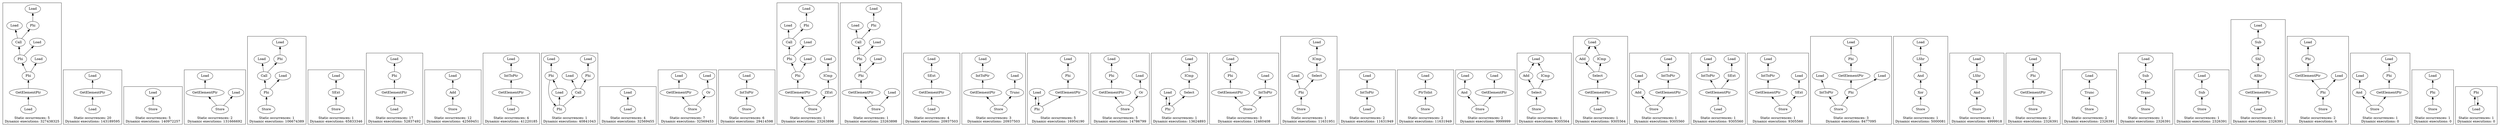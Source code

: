 strict digraph {
rankdir=BT
subgraph {
"0_89" [label="Call"]
"0_88" [label="Load"]
"0_89" -> "0_88"
"0_59" [label="Phi"]
"0_89" -> "0_59"
"0_48" [label="GetElementPtr"]
"0_47" [label="Phi"]
"0_48" -> "0_47"
"0_49" [label="Load"]
"0_49" -> "0_48"
"0_100" [label="Phi"]
"0_100" -> "0_89"
"0_52" [label="Load"]
"0_59" -> "0_52"
"0_98" [label="Load"]
"0_100" -> "0_98"
"0_44" [label="Load"]
"0_47" -> "0_44"
"0_47" -> "0_100"
cluster=true
label="Static occurrences: 5\nDynamic executions: 327438325"
}
subgraph {
"1_87" [label="GetElementPtr"]
"1_86" [label="Load"]
"1_87" -> "1_86"
"1_88" [label="Load"]
"1_88" -> "1_87"
cluster=true
label="Static occurrences: 20\nDynamic executions: 143189595"
}
subgraph {
"2_5" [label="Store"]
"2_4" [label="Load"]
"2_5" -> "2_4"
cluster=true
label="Static occurrences: 5\nDynamic executions: 140972257"
}
subgraph {
"3_92" [label="GetElementPtr"]
"3_91" [label="Load"]
"3_92" -> "3_91"
"3_93" [label="Store"]
"3_93" -> "3_92"
"3_90" [label="Load"]
"3_93" -> "3_90"
cluster=true
label="Static occurrences: 2\nDynamic executions: 131666692"
}
subgraph {
"4_89" [label="Call"]
"4_88" [label="Load"]
"4_89" -> "4_88"
"4_59" [label="Phi"]
"4_89" -> "4_59"
"4_100" [label="Phi"]
"4_100" -> "4_89"
"4_52" [label="Load"]
"4_59" -> "4_52"
"4_98" [label="Load"]
"4_100" -> "4_98"
"4_101" [label="Store"]
"4_101" -> "4_100"
cluster=true
label="Static occurrences: 1\nDynamic executions: 106674389"
}
subgraph {
"5_62" [label="SExt"]
"5_61" [label="Load"]
"5_62" -> "5_61"
"5_63" [label="Store"]
"5_63" -> "5_62"
cluster=true
label="Static occurrences: 1\nDynamic executions: 65833346"
}
subgraph {
"6_146" [label="GetElementPtr"]
"6_141" [label="Phi"]
"6_146" -> "6_141"
"6_147" [label="Load"]
"6_147" -> "6_146"
"6_139" [label="Load"]
"6_141" -> "6_139"
cluster=true
label="Static occurrences: 17\nDynamic executions: 52837492"
}
subgraph {
"7_34" [label="Add"]
"7_33" [label="Load"]
"7_34" -> "7_33"
"7_35" [label="Store"]
"7_35" -> "7_34"
cluster=true
label="Static occurrences: 12\nDynamic executions: 42569451"
}
subgraph {
"8_373" [label="GetElementPtr"]
"8_372" [label="IntToPtr"]
"8_373" -> "8_372"
"8_369" [label="Load"]
"8_372" -> "8_369"
"8_374" [label="Load"]
"8_374" -> "8_373"
cluster=true
label="Static occurrences: 4\nDynamic executions: 41220185"
}
subgraph {
"9_89" [label="Call"]
"9_88" [label="Load"]
"9_89" -> "9_88"
"9_59" [label="Phi"]
"9_89" -> "9_59"
"9_98" [label="Load"]
"9_47" [label="Phi"]
"9_98" -> "9_47"
"9_100" [label="Phi"]
"9_100" -> "9_89"
"9_52" [label="Load"]
"9_59" -> "9_52"
"9_100" -> "9_98"
"9_44" [label="Load"]
"9_47" -> "9_44"
"9_47" -> "9_100"
cluster=true
label="Static occurrences: 1\nDynamic executions: 40841043"
}
subgraph {
"10_53" [label="Load"]
"10_52" [label="Load"]
"10_53" -> "10_52"
cluster=true
label="Static occurrences: 4\nDynamic executions: 32569455"
}
subgraph {
"11_106" [label="GetElementPtr"]
"11_105" [label="Load"]
"11_106" -> "11_105"
"11_108" [label="Or"]
"11_107" [label="Load"]
"11_108" -> "11_107"
"11_109" [label="Store"]
"11_109" -> "11_106"
"11_109" -> "11_108"
cluster=true
label="Static occurrences: 7\nDynamic executions: 32569453"
}
subgraph {
"12_372" [label="IntToPtr"]
"12_369" [label="Load"]
"12_372" -> "12_369"
"12_397" [label="Store"]
"12_397" -> "12_372"
cluster=true
label="Static occurrences: 6\nDynamic executions: 29414598"
}
subgraph {
"13_89" [label="Call"]
"13_88" [label="Load"]
"13_89" -> "13_88"
"13_59" [label="Phi"]
"13_89" -> "13_59"
"13_48" [label="GetElementPtr"]
"13_47" [label="Phi"]
"13_48" -> "13_47"
"13_55" [label="ICmp"]
"13_53" [label="Load"]
"13_55" -> "13_53"
"13_100" [label="Phi"]
"13_100" -> "13_89"
"13_52" [label="Load"]
"13_59" -> "13_52"
"13_98" [label="Load"]
"13_100" -> "13_98"
"13_44" [label="Load"]
"13_47" -> "13_44"
"13_47" -> "13_100"
"13_57" [label="Store"]
"13_57" -> "13_48"
"13_56" [label="ZExt"]
"13_57" -> "13_56"
"13_56" -> "13_55"
cluster=true
label="Static occurrences: 1\nDynamic executions: 23263898"
}
subgraph {
"14_89" [label="Call"]
"14_88" [label="Load"]
"14_89" -> "14_88"
"14_59" [label="Phi"]
"14_89" -> "14_59"
"14_51" [label="GetElementPtr"]
"14_47" [label="Phi"]
"14_51" -> "14_47"
"14_100" [label="Phi"]
"14_100" -> "14_89"
"14_52" [label="Load"]
"14_59" -> "14_52"
"14_98" [label="Load"]
"14_100" -> "14_98"
"14_44" [label="Load"]
"14_47" -> "14_44"
"14_47" -> "14_100"
"14_54" [label="Store"]
"14_54" -> "14_51"
"14_53" [label="Load"]
"14_54" -> "14_53"
cluster=true
label="Static occurrences: 1\nDynamic executions: 23263898"
}
subgraph {
"15_166" [label="GetElementPtr"]
"15_165" [label="SExt"]
"15_166" -> "15_165"
"15_167" [label="Load"]
"15_167" -> "15_166"
"15_161" [label="Load"]
"15_165" -> "15_161"
cluster=true
label="Static occurrences: 4\nDynamic executions: 20937503"
}
subgraph {
"16_380" [label="GetElementPtr"]
"16_372" [label="IntToPtr"]
"16_380" -> "16_372"
"16_369" [label="Load"]
"16_372" -> "16_369"
"16_400" [label="Store"]
"16_400" -> "16_380"
"16_399" [label="Trunc"]
"16_400" -> "16_399"
"16_398" [label="Load"]
"16_399" -> "16_398"
cluster=true
label="Static occurrences: 3\nDynamic executions: 20937503"
}
subgraph {
"17_181" [label="GetElementPtr"]
"17_169" [label="Phi"]
"17_181" -> "17_169"
"17_200" [label="Load"]
"17_199" [label="Phi"]
"17_200" -> "17_199"
"17_199" -> "17_181"
"17_199" -> "17_200"
"17_167" [label="Load"]
"17_169" -> "17_167"
cluster=true
label="Static occurrences: 5\nDynamic executions: 16954190"
}
subgraph {
"18_186" [label="GetElementPtr"]
"18_169" [label="Phi"]
"18_186" -> "18_169"
"18_188" [label="Or"]
"18_187" [label="Load"]
"18_188" -> "18_187"
"18_167" [label="Load"]
"18_169" -> "18_167"
"18_189" [label="Store"]
"18_189" -> "18_186"
"18_189" -> "18_188"
cluster=true
label="Static occurrences: 5\nDynamic executions: 14786799"
}
subgraph {
"19_359" [label="ICmp"]
"19_358" [label="Load"]
"19_359" -> "19_358"
"19_364" [label="Load"]
"19_363" [label="Phi"]
"19_364" -> "19_363"
"19_363" -> "19_364"
"19_360" [label="Select"]
"19_363" -> "19_360"
"19_360" -> "19_359"
cluster=true
label="Static occurrences: 1\nDynamic executions: 13624893"
}
subgraph {
"20_401" [label="GetElementPtr"]
"20_389" [label="Phi"]
"20_401" -> "20_389"
"20_372" [label="IntToPtr"]
"20_369" [label="Load"]
"20_372" -> "20_369"
"20_387" [label="Load"]
"20_389" -> "20_387"
"20_405" [label="Store"]
"20_405" -> "20_401"
"20_405" -> "20_372"
cluster=true
label="Static occurrences: 3\nDynamic executions: 12460408"
}
subgraph {
"21_359" [label="ICmp"]
"21_358" [label="Load"]
"21_359" -> "21_358"
"21_363" [label="Phi"]
"21_364" [label="Load"]
"21_363" -> "21_364"
"21_360" [label="Select"]
"21_363" -> "21_360"
"21_360" -> "21_359"
"21_367" [label="Store"]
"21_367" -> "21_363"
cluster=true
label="Static occurrences: 1\nDynamic executions: 11631951"
}
subgraph {
"22_372" [label="IntToPtr"]
"22_369" [label="Load"]
"22_372" -> "22_369"
"22_377" [label="Load"]
"22_377" -> "22_372"
cluster=true
label="Static occurrences: 2\nDynamic executions: 11631949"
}
subgraph {
"23_378" [label="PtrToInt"]
"23_377" [label="Load"]
"23_378" -> "23_377"
"23_379" [label="Store"]
"23_379" -> "23_378"
cluster=true
label="Static occurrences: 2\nDynamic executions: 11631949"
}
subgraph {
"24_246" [label="And"]
"24_245" [label="Load"]
"24_246" -> "24_245"
"24_244" [label="GetElementPtr"]
"24_239" [label="Load"]
"24_244" -> "24_239"
"24_247" [label="Store"]
"24_247" -> "24_246"
"24_247" -> "24_244"
cluster=true
label="Static occurrences: 2\nDynamic executions: 9999999"
}
subgraph {
"25_296" [label="Add"]
"25_295" [label="Load"]
"25_296" -> "25_295"
"25_297" [label="ICmp"]
"25_297" -> "25_295"
"25_298" [label="Select"]
"25_298" -> "25_296"
"25_298" -> "25_297"
"25_299" [label="Store"]
"25_299" -> "25_298"
cluster=true
label="Static occurrences: 1\nDynamic executions: 9305564"
}
subgraph {
"26_296" [label="Add"]
"26_295" [label="Load"]
"26_296" -> "26_295"
"26_300" [label="GetElementPtr"]
"26_298" [label="Select"]
"26_300" -> "26_298"
"26_297" [label="ICmp"]
"26_297" -> "26_295"
"26_301" [label="Load"]
"26_301" -> "26_300"
"26_298" -> "26_296"
"26_298" -> "26_297"
cluster=true
label="Static occurrences: 1\nDynamic executions: 9305564"
}
subgraph {
"27_440" [label="Add"]
"27_374" [label="Load"]
"27_440" -> "27_374"
"27_373" [label="GetElementPtr"]
"27_372" [label="IntToPtr"]
"27_373" -> "27_372"
"27_369" [label="Load"]
"27_372" -> "27_369"
"27_441" [label="Store"]
"27_441" -> "27_440"
"27_441" -> "27_373"
cluster=true
label="Static occurrences: 1\nDynamic executions: 9305560"
}
subgraph {
"28_435" [label="GetElementPtr"]
"28_372" [label="IntToPtr"]
"28_435" -> "28_372"
"28_434" [label="SExt"]
"28_435" -> "28_434"
"28_369" [label="Load"]
"28_372" -> "28_369"
"28_436" [label="Load"]
"28_436" -> "28_435"
"28_374" [label="Load"]
"28_434" -> "28_374"
cluster=true
label="Static occurrences: 1\nDynamic executions: 9305560"
}
subgraph {
"29_438" [label="GetElementPtr"]
"29_430" [label="IntToPtr"]
"29_438" -> "29_430"
"29_427" [label="Load"]
"29_430" -> "29_427"
"29_437" [label="SExt"]
"29_436" [label="Load"]
"29_437" -> "29_436"
"29_439" [label="Store"]
"29_439" -> "29_438"
"29_439" -> "29_437"
cluster=true
label="Static occurrences: 1\nDynamic executions: 9305560"
}
subgraph {
"30_401" [label="GetElementPtr"]
"30_389" [label="Phi"]
"30_401" -> "30_389"
"30_372" [label="IntToPtr"]
"30_369" [label="Load"]
"30_372" -> "30_369"
"30_419" [label="Phi"]
"30_419" -> "30_401"
"30_420" [label="Load"]
"30_419" -> "30_420"
"30_387" [label="Load"]
"30_389" -> "30_387"
"30_423" [label="Store"]
"30_423" -> "30_372"
"30_423" -> "30_419"
cluster=true
label="Static occurrences: 3\nDynamic executions: 8477095"
}
subgraph {
"31_236" [label="And"]
"31_235" [label="LShr"]
"31_236" -> "31_235"
"31_232" [label="Load"]
"31_235" -> "31_232"
"31_257" [label="Store"]
"31_256" [label="Xor"]
"31_257" -> "31_256"
"31_256" -> "31_236"
cluster=true
label="Static occurrences: 1\nDynamic executions: 5000081"
}
subgraph {
"32_236" [label="And"]
"32_235" [label="LShr"]
"32_236" -> "32_235"
"32_232" [label="Load"]
"32_235" -> "32_232"
"32_238" [label="Store"]
"32_238" -> "32_236"
cluster=true
label="Static occurrences: 1\nDynamic executions: 4999918"
}
subgraph {
"33_181" [label="GetElementPtr"]
"33_169" [label="Phi"]
"33_181" -> "33_169"
"33_167" [label="Load"]
"33_169" -> "33_167"
"33_185" [label="Store"]
"33_185" -> "33_181"
cluster=true
label="Static occurrences: 2\nDynamic executions: 2326391"
}
subgraph {
"34_180" [label="Store"]
"34_179" [label="Trunc"]
"34_180" -> "34_179"
"34_178" [label="Load"]
"34_179" -> "34_178"
cluster=true
label="Static occurrences: 2\nDynamic executions: 2326391"
}
subgraph {
"35_290" [label="Store"]
"35_288" [label="Trunc"]
"35_290" -> "35_288"
"35_286" [label="Sub"]
"35_285" [label="Load"]
"35_286" -> "35_285"
"35_288" -> "35_286"
cluster=true
label="Static occurrences: 1\nDynamic executions: 2326391"
}
subgraph {
"36_287" [label="Store"]
"36_286" [label="Sub"]
"36_287" -> "36_286"
"36_285" [label="Load"]
"36_286" -> "36_285"
cluster=true
label="Static occurrences: 1\nDynamic executions: 2326391"
}
subgraph {
"37_311" [label="AShr"]
"37_310" [label="Shl"]
"37_311" -> "37_310"
"37_312" [label="GetElementPtr"]
"37_312" -> "37_311"
"37_313" [label="Load"]
"37_313" -> "37_312"
"37_286" [label="Sub"]
"37_310" -> "37_286"
"37_285" [label="Load"]
"37_286" -> "37_285"
cluster=true
label="Static occurrences: 1\nDynamic executions: 2326391"
}
subgraph {
"38_181" [label="GetElementPtr"]
"38_169" [label="Phi"]
"38_181" -> "38_169"
"38_199" [label="Phi"]
"38_199" -> "38_181"
"38_200" [label="Load"]
"38_199" -> "38_200"
"38_167" [label="Load"]
"38_169" -> "38_167"
"38_203" [label="Store"]
"38_203" -> "38_199"
cluster=true
label="Static occurrences: 2\nDynamic executions: 0"
}
subgraph {
"39_148" [label="And"]
"39_147" [label="Load"]
"39_148" -> "39_147"
"39_146" [label="GetElementPtr"]
"39_141" [label="Phi"]
"39_146" -> "39_141"
"39_139" [label="Load"]
"39_141" -> "39_139"
"39_149" [label="Store"]
"39_149" -> "39_148"
"39_149" -> "39_146"
cluster=true
label="Static occurrences: 1\nDynamic executions: 0"
}
subgraph {
"40_211" [label="Phi"]
"40_212" [label="Load"]
"40_211" -> "40_212"
"40_215" [label="Store"]
"40_215" -> "40_211"
cluster=true
label="Static occurrences: 1\nDynamic executions: 0"
}
subgraph {
"41_212" [label="Load"]
"41_211" [label="Phi"]
"41_212" -> "41_211"
"41_211" -> "41_212"
cluster=true
label="Static occurrences: 1\nDynamic executions: 0"
}
}
